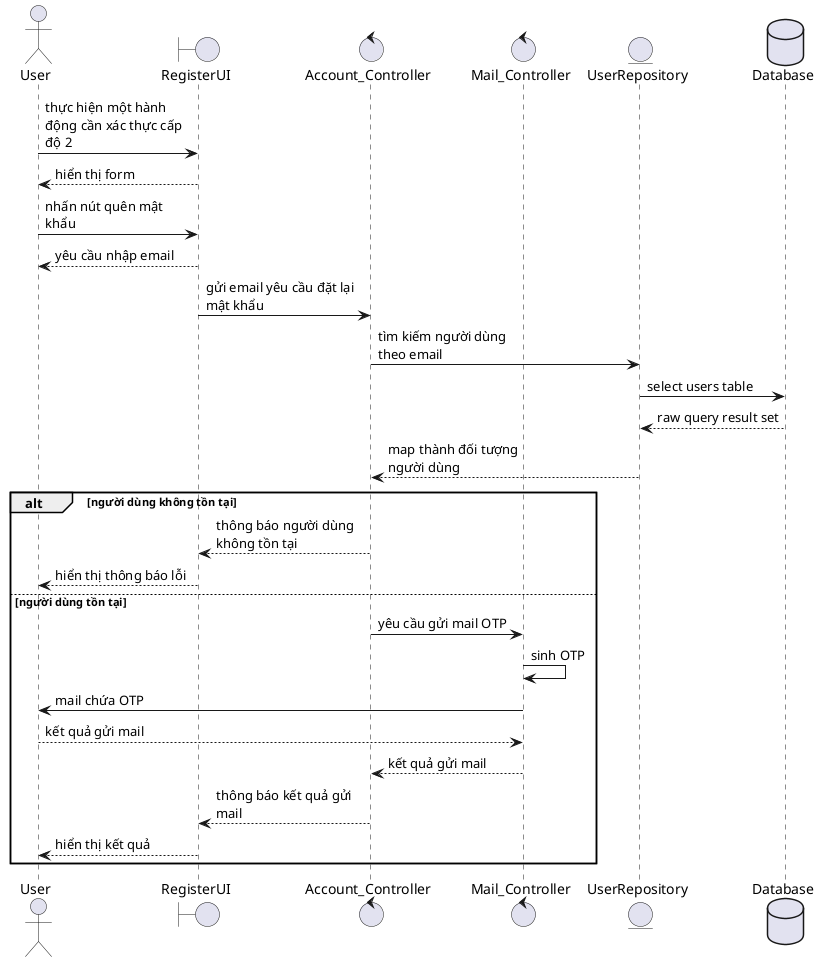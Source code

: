 @startuml otp
'https://plantuml.com/sequence-diagram
actor User as user
skinparam wrapMessageWidth 150

boundary RegisterUI as ui
control Account_Controller as ct
control Mail_Controller as smtp
entity UserRepository as ur
database Database as db

user -> ui: thực hiện một hành động cần xác thực cấp độ 2
user  <-- ui: hiển thị form
user -> ui: nhấn nút quên mật khẩu
user <-- ui: yêu cầu nhập email

ui -> ct: gửi email yêu cầu đặt lại mật khẩu 
ct -> ur: tìm kiếm người dùng theo email
ur -> db: select users table
return raw query result set

ur --> ct: map thành đối tượng người dùng
alt người dùng không tồn tại
    ct --> ui: thông báo người dùng không tồn tại
    ui --> user: hiển thị thông báo lỗi
else người dùng tồn tại
    ct -> smtp: yêu cầu gửi mail OTP
    smtp-> smtp: sinh OTP
    smtp -> user: mail chứa OTP
    return kết quả gửi mail
    smtp --> ct: kết quả gửi mail
    ct --> ui: thông báo kết quả gửi mail
    ui --> user: hiển thị kết quả
end

@enduml